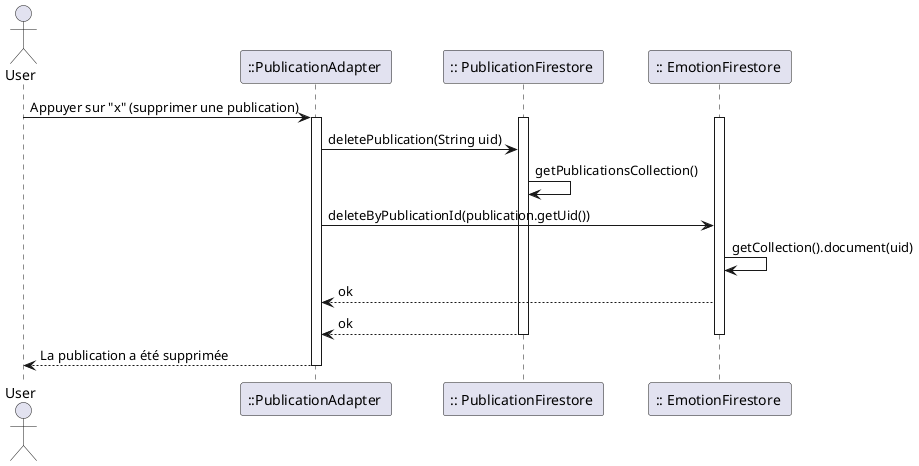 @startuml
actor User as g
participant "::PublicationAdapter " as act
participant ":: PublicationFirestore " as pubb
participant ":: EmotionFirestore " as emob

g -> act: Appuyer sur "x" (supprimer une publication)
activate act
activate pubb
activate emob
act -> pubb : deletePublication(String uid)
pubb -> pubb : getPublicationsCollection()
act -> emob : deleteByPublicationId(publication.getUid())
emob -> emob : getCollection().document(uid)
emob --> act : ok
pubb --> act : ok
deactivate emob
deactivate pubb
act --> g : La publication a été supprimée
deactivate act

@enduml